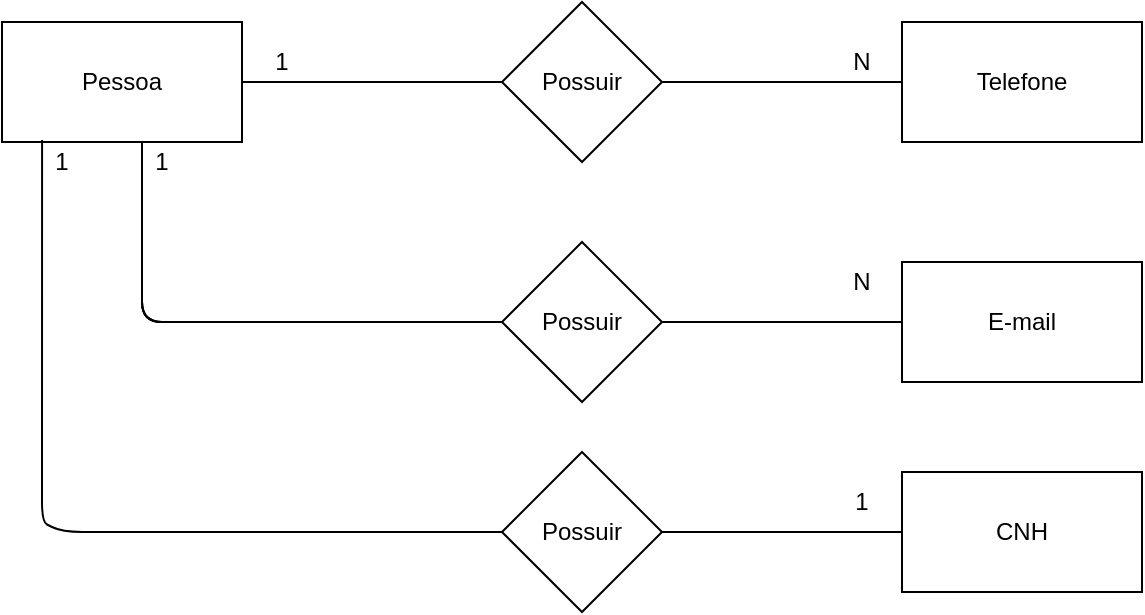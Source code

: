 <mxfile version="14.4.2" type="device" pages="2"><diagram id="vnlCB5IUFS7KibuZLu1g" name="conceitual"><mxGraphModel dx="1422" dy="794" grid="1" gridSize="10" guides="1" tooltips="1" connect="1" arrows="1" fold="1" page="1" pageScale="1" pageWidth="827" pageHeight="1169" math="0" shadow="0"><root><mxCell id="0"/><mxCell id="1" parent="0"/><mxCell id="d5bAeM3xwLGr-4e6CqNT-1" value="Pessoa" style="rounded=0;whiteSpace=wrap;html=1;" parent="1" vertex="1"><mxGeometry x="80" y="300" width="120" height="60" as="geometry"/></mxCell><mxCell id="d5bAeM3xwLGr-4e6CqNT-2" value="Telefone" style="rounded=0;whiteSpace=wrap;html=1;" parent="1" vertex="1"><mxGeometry x="530" y="300" width="120" height="60" as="geometry"/></mxCell><mxCell id="d5bAeM3xwLGr-4e6CqNT-3" value="Possuir" style="rhombus;whiteSpace=wrap;html=1;" parent="1" vertex="1"><mxGeometry x="330" y="290" width="80" height="80" as="geometry"/></mxCell><mxCell id="d5bAeM3xwLGr-4e6CqNT-4" value="E-mail" style="rounded=0;whiteSpace=wrap;html=1;" parent="1" vertex="1"><mxGeometry x="530" y="420" width="120" height="60" as="geometry"/></mxCell><mxCell id="d5bAeM3xwLGr-4e6CqNT-5" value="CNH" style="rounded=0;whiteSpace=wrap;html=1;" parent="1" vertex="1"><mxGeometry x="530" y="525" width="120" height="60" as="geometry"/></mxCell><mxCell id="d5bAeM3xwLGr-4e6CqNT-9" value="" style="endArrow=none;html=1;entryX=0;entryY=0.5;entryDx=0;entryDy=0;" parent="1" target="d5bAeM3xwLGr-4e6CqNT-3" edge="1"><mxGeometry width="50" height="50" relative="1" as="geometry"><mxPoint x="200" y="330" as="sourcePoint"/><mxPoint x="250" y="290" as="targetPoint"/></mxGeometry></mxCell><mxCell id="d5bAeM3xwLGr-4e6CqNT-10" value="" style="endArrow=none;html=1;entryX=0;entryY=0.5;entryDx=0;entryDy=0;" parent="1" target="d5bAeM3xwLGr-4e6CqNT-3" edge="1"><mxGeometry width="50" height="50" relative="1" as="geometry"><mxPoint x="200" y="330" as="sourcePoint"/><mxPoint x="330" y="330" as="targetPoint"/><Array as="points"><mxPoint x="300" y="330"/></Array></mxGeometry></mxCell><mxCell id="d5bAeM3xwLGr-4e6CqNT-11" value="" style="endArrow=none;html=1;entryX=0;entryY=0.5;entryDx=0;entryDy=0;" parent="1" target="d5bAeM3xwLGr-4e6CqNT-3" edge="1"><mxGeometry width="50" height="50" relative="1" as="geometry"><mxPoint x="200" y="330" as="sourcePoint"/><mxPoint x="330" y="330" as="targetPoint"/><Array as="points"><mxPoint x="300" y="330"/></Array></mxGeometry></mxCell><mxCell id="d5bAeM3xwLGr-4e6CqNT-12" value="" style="endArrow=none;html=1;entryX=0;entryY=0.5;entryDx=0;entryDy=0;" parent="1" target="d5bAeM3xwLGr-4e6CqNT-3" edge="1"><mxGeometry width="50" height="50" relative="1" as="geometry"><mxPoint x="200" y="330" as="sourcePoint"/><mxPoint x="330" y="330" as="targetPoint"/><Array as="points"><mxPoint x="260" y="330"/><mxPoint x="300" y="330"/></Array></mxGeometry></mxCell><mxCell id="d5bAeM3xwLGr-4e6CqNT-13" value="" style="endArrow=none;html=1;entryX=0;entryY=0.5;entryDx=0;entryDy=0;" parent="1" target="d5bAeM3xwLGr-4e6CqNT-2" edge="1"><mxGeometry width="50" height="50" relative="1" as="geometry"><mxPoint x="410" y="330" as="sourcePoint"/><mxPoint x="460" y="280" as="targetPoint"/></mxGeometry></mxCell><mxCell id="d5bAeM3xwLGr-4e6CqNT-15" value="" style="endArrow=none;html=1;exitX=0;exitY=0.5;exitDx=0;exitDy=0;entryX=0;entryY=0.5;entryDx=0;entryDy=0;" parent="1" source="d5bAeM3xwLGr-4e6CqNT-4" edge="1" target="jiiwvuN0H-kGRXvUT6e6-1"><mxGeometry width="50" height="50" relative="1" as="geometry"><mxPoint x="320" y="420" as="sourcePoint"/><mxPoint x="370" y="370" as="targetPoint"/></mxGeometry></mxCell><mxCell id="d5bAeM3xwLGr-4e6CqNT-16" value="" style="endArrow=none;html=1;entryX=1;entryY=0.5;entryDx=0;entryDy=0;exitX=0;exitY=0.5;exitDx=0;exitDy=0;" parent="1" source="d5bAeM3xwLGr-4e6CqNT-5" edge="1" target="jiiwvuN0H-kGRXvUT6e6-4"><mxGeometry width="50" height="50" relative="1" as="geometry"><mxPoint x="530" y="550" as="sourcePoint"/><mxPoint x="330" y="510" as="targetPoint"/></mxGeometry></mxCell><mxCell id="d5bAeM3xwLGr-4e6CqNT-17" value="1" style="text;html=1;strokeColor=none;fillColor=none;align=center;verticalAlign=middle;whiteSpace=wrap;rounded=0;" parent="1" vertex="1"><mxGeometry x="200" y="310" width="40" height="20" as="geometry"/></mxCell><mxCell id="d5bAeM3xwLGr-4e6CqNT-18" value="N" style="text;html=1;strokeColor=none;fillColor=none;align=center;verticalAlign=middle;whiteSpace=wrap;rounded=0;" parent="1" vertex="1"><mxGeometry x="490" y="310" width="40" height="20" as="geometry"/></mxCell><mxCell id="d5bAeM3xwLGr-4e6CqNT-19" value="N" style="text;html=1;strokeColor=none;fillColor=none;align=center;verticalAlign=middle;whiteSpace=wrap;rounded=0;" parent="1" vertex="1"><mxGeometry x="490" y="420" width="40" height="20" as="geometry"/></mxCell><mxCell id="d5bAeM3xwLGr-4e6CqNT-20" value="1" style="text;html=1;strokeColor=none;fillColor=none;align=center;verticalAlign=middle;whiteSpace=wrap;rounded=0;" parent="1" vertex="1"><mxGeometry x="500" y="530" width="20" height="20" as="geometry"/></mxCell><mxCell id="jiiwvuN0H-kGRXvUT6e6-1" value="Possuir" style="rhombus;whiteSpace=wrap;html=1;" vertex="1" parent="1"><mxGeometry x="330" y="410" width="80" height="80" as="geometry"/></mxCell><mxCell id="jiiwvuN0H-kGRXvUT6e6-3" value="" style="endArrow=none;html=1;endFill=0;exitX=0;exitY=0.5;exitDx=0;exitDy=0;" edge="1" parent="1" source="jiiwvuN0H-kGRXvUT6e6-1"><mxGeometry width="50" height="50" relative="1" as="geometry"><mxPoint x="100" y="410" as="sourcePoint"/><mxPoint x="150" y="360" as="targetPoint"/><Array as="points"><mxPoint x="150" y="450"/><mxPoint x="150" y="400"/></Array></mxGeometry></mxCell><mxCell id="jiiwvuN0H-kGRXvUT6e6-4" value="Possuir" style="rhombus;whiteSpace=wrap;html=1;" vertex="1" parent="1"><mxGeometry x="330" y="515" width="80" height="80" as="geometry"/></mxCell><mxCell id="jiiwvuN0H-kGRXvUT6e6-5" value="" style="endArrow=none;html=1;endFill=0;exitX=0;exitY=0.5;exitDx=0;exitDy=0;" edge="1" parent="1" source="jiiwvuN0H-kGRXvUT6e6-1"><mxGeometry width="50" height="50" relative="1" as="geometry"><mxPoint x="330" y="450" as="sourcePoint"/><mxPoint x="150" y="360" as="targetPoint"/><Array as="points"><mxPoint x="200" y="450"/><mxPoint x="150" y="450"/><mxPoint x="150" y="400"/></Array></mxGeometry></mxCell><mxCell id="jiiwvuN0H-kGRXvUT6e6-6" value="" style="endArrow=none;html=1;endFill=0;exitX=0;exitY=0.5;exitDx=0;exitDy=0;" edge="1" parent="1" source="jiiwvuN0H-kGRXvUT6e6-1"><mxGeometry width="50" height="50" relative="1" as="geometry"><mxPoint x="330" y="450" as="sourcePoint"/><mxPoint x="150" y="370" as="targetPoint"/><Array as="points"><mxPoint x="200" y="450"/><mxPoint x="150" y="450"/><mxPoint x="150" y="400"/></Array></mxGeometry></mxCell><mxCell id="jiiwvuN0H-kGRXvUT6e6-7" value="" style="endArrow=none;html=1;exitX=0;exitY=0.5;exitDx=0;exitDy=0;entryX=0.167;entryY=0.983;entryDx=0;entryDy=0;entryPerimeter=0;" edge="1" parent="1" source="jiiwvuN0H-kGRXvUT6e6-4" target="d5bAeM3xwLGr-4e6CqNT-1"><mxGeometry width="50" height="50" relative="1" as="geometry"><mxPoint x="330" y="555" as="sourcePoint"/><mxPoint x="80" y="362" as="targetPoint"/><Array as="points"><mxPoint x="110" y="555"/><mxPoint x="100" y="550"/></Array></mxGeometry></mxCell><mxCell id="jiiwvuN0H-kGRXvUT6e6-8" value="1" style="text;html=1;strokeColor=none;fillColor=none;align=center;verticalAlign=middle;whiteSpace=wrap;rounded=0;" vertex="1" parent="1"><mxGeometry x="100" y="360" width="20" height="20" as="geometry"/></mxCell><mxCell id="jiiwvuN0H-kGRXvUT6e6-9" value="1" style="text;html=1;strokeColor=none;fillColor=none;align=center;verticalAlign=middle;whiteSpace=wrap;rounded=0;" vertex="1" parent="1"><mxGeometry x="150" y="360" width="20" height="20" as="geometry"/></mxCell></root></mxGraphModel></diagram><diagram id="U8EZ_FwG7aFbb5qBvwSC" name="logico"><mxGraphModel dx="1422" dy="737" grid="1" gridSize="10" guides="1" tooltips="1" connect="1" arrows="1" fold="1" page="1" pageScale="1" pageWidth="827" pageHeight="1169" math="0" shadow="0"><root><mxCell id="IafbscxLonkrB_pdGzGz-0"/><mxCell id="IafbscxLonkrB_pdGzGz-1" parent="IafbscxLonkrB_pdGzGz-0"/><mxCell id="daJaw3hwhcMlCTsOaGdH-13" value="Telefone" style="shape=table;startSize=30;container=1;collapsible=1;childLayout=tableLayout;fixedRows=1;rowLines=0;fontStyle=1;align=center;resizeLast=1;" vertex="1" parent="IafbscxLonkrB_pdGzGz-1"><mxGeometry x="60" y="100" width="180" height="160" as="geometry"/></mxCell><mxCell id="daJaw3hwhcMlCTsOaGdH-14" value="" style="shape=partialRectangle;collapsible=0;dropTarget=0;pointerEvents=0;fillColor=none;top=0;left=0;bottom=0;right=0;points=[[0,0.5],[1,0.5]];portConstraint=eastwest;" vertex="1" parent="daJaw3hwhcMlCTsOaGdH-13"><mxGeometry y="30" width="180" height="30" as="geometry"/></mxCell><mxCell id="daJaw3hwhcMlCTsOaGdH-15" value="PK" style="shape=partialRectangle;connectable=0;fillColor=none;top=0;left=0;bottom=0;right=0;fontStyle=1;overflow=hidden;" vertex="1" parent="daJaw3hwhcMlCTsOaGdH-14"><mxGeometry width="60" height="30" as="geometry"/></mxCell><mxCell id="daJaw3hwhcMlCTsOaGdH-16" value="idTelefone" style="shape=partialRectangle;connectable=0;fillColor=none;top=0;left=0;bottom=0;right=0;align=left;spacingLeft=6;fontStyle=5;overflow=hidden;" vertex="1" parent="daJaw3hwhcMlCTsOaGdH-14"><mxGeometry x="60" width="120" height="30" as="geometry"/></mxCell><mxCell id="daJaw3hwhcMlCTsOaGdH-17" value="" style="shape=partialRectangle;collapsible=0;dropTarget=0;pointerEvents=0;fillColor=none;top=0;left=0;bottom=1;right=0;points=[[0,0.5],[1,0.5]];portConstraint=eastwest;" vertex="1" parent="daJaw3hwhcMlCTsOaGdH-13"><mxGeometry y="60" width="180" height="30" as="geometry"/></mxCell><mxCell id="daJaw3hwhcMlCTsOaGdH-18" value="FK" style="shape=partialRectangle;connectable=0;fillColor=none;top=0;left=0;bottom=0;right=0;fontStyle=1;overflow=hidden;" vertex="1" parent="daJaw3hwhcMlCTsOaGdH-17"><mxGeometry width="60" height="30" as="geometry"/></mxCell><mxCell id="daJaw3hwhcMlCTsOaGdH-19" value="idPessoa" style="shape=partialRectangle;connectable=0;fillColor=none;top=0;left=0;bottom=0;right=0;align=left;spacingLeft=6;fontStyle=5;overflow=hidden;" vertex="1" parent="daJaw3hwhcMlCTsOaGdH-17"><mxGeometry x="60" width="120" height="30" as="geometry"/></mxCell><mxCell id="daJaw3hwhcMlCTsOaGdH-20" value="" style="shape=partialRectangle;collapsible=0;dropTarget=0;pointerEvents=0;fillColor=none;top=0;left=0;bottom=0;right=0;points=[[0,0.5],[1,0.5]];portConstraint=eastwest;" vertex="1" parent="daJaw3hwhcMlCTsOaGdH-13"><mxGeometry y="90" width="180" height="30" as="geometry"/></mxCell><mxCell id="daJaw3hwhcMlCTsOaGdH-21" value="" style="shape=partialRectangle;connectable=0;fillColor=none;top=0;left=0;bottom=0;right=0;editable=1;overflow=hidden;" vertex="1" parent="daJaw3hwhcMlCTsOaGdH-20"><mxGeometry width="60" height="30" as="geometry"/></mxCell><mxCell id="daJaw3hwhcMlCTsOaGdH-22" value="Numero" style="shape=partialRectangle;connectable=0;fillColor=none;top=0;left=0;bottom=0;right=0;align=left;spacingLeft=6;overflow=hidden;" vertex="1" parent="daJaw3hwhcMlCTsOaGdH-20"><mxGeometry x="60" width="120" height="30" as="geometry"/></mxCell><mxCell id="daJaw3hwhcMlCTsOaGdH-23" value="" style="shape=partialRectangle;collapsible=0;dropTarget=0;pointerEvents=0;fillColor=none;top=0;left=0;bottom=0;right=0;points=[[0,0.5],[1,0.5]];portConstraint=eastwest;" vertex="1" parent="daJaw3hwhcMlCTsOaGdH-13"><mxGeometry y="120" width="180" height="30" as="geometry"/></mxCell><mxCell id="daJaw3hwhcMlCTsOaGdH-24" value="" style="shape=partialRectangle;connectable=0;fillColor=none;top=0;left=0;bottom=0;right=0;editable=1;overflow=hidden;" vertex="1" parent="daJaw3hwhcMlCTsOaGdH-23"><mxGeometry width="60" height="30" as="geometry"/></mxCell><mxCell id="daJaw3hwhcMlCTsOaGdH-25" value="Tipo" style="shape=partialRectangle;connectable=0;fillColor=none;top=0;left=0;bottom=0;right=0;align=left;spacingLeft=6;overflow=hidden;" vertex="1" parent="daJaw3hwhcMlCTsOaGdH-23"><mxGeometry x="60" width="120" height="30" as="geometry"/></mxCell><mxCell id="daJaw3hwhcMlCTsOaGdH-26" value="Pessoa" style="shape=table;startSize=30;container=1;collapsible=1;childLayout=tableLayout;fixedRows=1;rowLines=0;fontStyle=1;align=center;resizeLast=1;" vertex="1" parent="IafbscxLonkrB_pdGzGz-1"><mxGeometry x="324" y="100" width="180" height="130" as="geometry"/></mxCell><mxCell id="daJaw3hwhcMlCTsOaGdH-27" value="" style="shape=partialRectangle;collapsible=0;dropTarget=0;pointerEvents=0;fillColor=none;top=0;left=0;bottom=1;right=0;points=[[0,0.5],[1,0.5]];portConstraint=eastwest;" vertex="1" parent="daJaw3hwhcMlCTsOaGdH-26"><mxGeometry y="30" width="180" height="30" as="geometry"/></mxCell><mxCell id="daJaw3hwhcMlCTsOaGdH-28" value="PK" style="shape=partialRectangle;connectable=0;fillColor=none;top=0;left=0;bottom=0;right=0;fontStyle=1;overflow=hidden;" vertex="1" parent="daJaw3hwhcMlCTsOaGdH-27"><mxGeometry width="30" height="30" as="geometry"/></mxCell><mxCell id="daJaw3hwhcMlCTsOaGdH-29" value="idPessoa" style="shape=partialRectangle;connectable=0;fillColor=none;top=0;left=0;bottom=0;right=0;align=left;spacingLeft=6;fontStyle=5;overflow=hidden;" vertex="1" parent="daJaw3hwhcMlCTsOaGdH-27"><mxGeometry x="30" width="150" height="30" as="geometry"/></mxCell><mxCell id="daJaw3hwhcMlCTsOaGdH-30" value="" style="shape=partialRectangle;collapsible=0;dropTarget=0;pointerEvents=0;fillColor=none;top=0;left=0;bottom=0;right=0;points=[[0,0.5],[1,0.5]];portConstraint=eastwest;" vertex="1" parent="daJaw3hwhcMlCTsOaGdH-26"><mxGeometry y="60" width="180" height="30" as="geometry"/></mxCell><mxCell id="daJaw3hwhcMlCTsOaGdH-31" value="" style="shape=partialRectangle;connectable=0;fillColor=none;top=0;left=0;bottom=0;right=0;editable=1;overflow=hidden;" vertex="1" parent="daJaw3hwhcMlCTsOaGdH-30"><mxGeometry width="30" height="30" as="geometry"/></mxCell><mxCell id="daJaw3hwhcMlCTsOaGdH-32" value="Nome" style="shape=partialRectangle;connectable=0;fillColor=none;top=0;left=0;bottom=0;right=0;align=left;spacingLeft=6;overflow=hidden;" vertex="1" parent="daJaw3hwhcMlCTsOaGdH-30"><mxGeometry x="30" width="150" height="30" as="geometry"/></mxCell><mxCell id="daJaw3hwhcMlCTsOaGdH-33" value="" style="shape=partialRectangle;collapsible=0;dropTarget=0;pointerEvents=0;fillColor=none;top=0;left=0;bottom=0;right=0;points=[[0,0.5],[1,0.5]];portConstraint=eastwest;" vertex="1" parent="daJaw3hwhcMlCTsOaGdH-26"><mxGeometry y="90" width="180" height="30" as="geometry"/></mxCell><mxCell id="daJaw3hwhcMlCTsOaGdH-34" value="" style="shape=partialRectangle;connectable=0;fillColor=none;top=0;left=0;bottom=0;right=0;editable=1;overflow=hidden;" vertex="1" parent="daJaw3hwhcMlCTsOaGdH-33"><mxGeometry width="30" height="30" as="geometry"/></mxCell><mxCell id="daJaw3hwhcMlCTsOaGdH-35" value="Idade" style="shape=partialRectangle;connectable=0;fillColor=none;top=0;left=0;bottom=0;right=0;align=left;spacingLeft=6;overflow=hidden;" vertex="1" parent="daJaw3hwhcMlCTsOaGdH-33"><mxGeometry x="30" width="150" height="30" as="geometry"/></mxCell><mxCell id="BDPvs5JbWzQV8jcE-Nzn-0" value="Email" style="shape=table;startSize=30;container=1;collapsible=1;childLayout=tableLayout;fixedRows=1;rowLines=0;fontStyle=1;align=center;resizeLast=1;" vertex="1" parent="IafbscxLonkrB_pdGzGz-1"><mxGeometry x="610" y="100" width="180" height="160" as="geometry"/></mxCell><mxCell id="BDPvs5JbWzQV8jcE-Nzn-1" value="" style="shape=partialRectangle;collapsible=0;dropTarget=0;pointerEvents=0;fillColor=none;top=0;left=0;bottom=0;right=0;points=[[0,0.5],[1,0.5]];portConstraint=eastwest;" vertex="1" parent="BDPvs5JbWzQV8jcE-Nzn-0"><mxGeometry y="30" width="180" height="30" as="geometry"/></mxCell><mxCell id="BDPvs5JbWzQV8jcE-Nzn-2" value="PK" style="shape=partialRectangle;connectable=0;fillColor=none;top=0;left=0;bottom=0;right=0;fontStyle=1;overflow=hidden;" vertex="1" parent="BDPvs5JbWzQV8jcE-Nzn-1"><mxGeometry width="60" height="30" as="geometry"/></mxCell><mxCell id="BDPvs5JbWzQV8jcE-Nzn-3" value="idEmail" style="shape=partialRectangle;connectable=0;fillColor=none;top=0;left=0;bottom=0;right=0;align=left;spacingLeft=6;fontStyle=5;overflow=hidden;" vertex="1" parent="BDPvs5JbWzQV8jcE-Nzn-1"><mxGeometry x="60" width="120" height="30" as="geometry"/></mxCell><mxCell id="BDPvs5JbWzQV8jcE-Nzn-4" value="" style="shape=partialRectangle;collapsible=0;dropTarget=0;pointerEvents=0;fillColor=none;top=0;left=0;bottom=1;right=0;points=[[0,0.5],[1,0.5]];portConstraint=eastwest;" vertex="1" parent="BDPvs5JbWzQV8jcE-Nzn-0"><mxGeometry y="60" width="180" height="30" as="geometry"/></mxCell><mxCell id="BDPvs5JbWzQV8jcE-Nzn-5" value="FK" style="shape=partialRectangle;connectable=0;fillColor=none;top=0;left=0;bottom=0;right=0;fontStyle=1;overflow=hidden;" vertex="1" parent="BDPvs5JbWzQV8jcE-Nzn-4"><mxGeometry width="60" height="30" as="geometry"/></mxCell><mxCell id="BDPvs5JbWzQV8jcE-Nzn-6" value="idPessoa" style="shape=partialRectangle;connectable=0;fillColor=none;top=0;left=0;bottom=0;right=0;align=left;spacingLeft=6;fontStyle=5;overflow=hidden;" vertex="1" parent="BDPvs5JbWzQV8jcE-Nzn-4"><mxGeometry x="60" width="120" height="30" as="geometry"/></mxCell><mxCell id="BDPvs5JbWzQV8jcE-Nzn-7" value="" style="shape=partialRectangle;collapsible=0;dropTarget=0;pointerEvents=0;fillColor=none;top=0;left=0;bottom=0;right=0;points=[[0,0.5],[1,0.5]];portConstraint=eastwest;" vertex="1" parent="BDPvs5JbWzQV8jcE-Nzn-0"><mxGeometry y="90" width="180" height="30" as="geometry"/></mxCell><mxCell id="BDPvs5JbWzQV8jcE-Nzn-8" value="" style="shape=partialRectangle;connectable=0;fillColor=none;top=0;left=0;bottom=0;right=0;editable=1;overflow=hidden;" vertex="1" parent="BDPvs5JbWzQV8jcE-Nzn-7"><mxGeometry width="60" height="30" as="geometry"/></mxCell><mxCell id="BDPvs5JbWzQV8jcE-Nzn-9" value="Endereço" style="shape=partialRectangle;connectable=0;fillColor=none;top=0;left=0;bottom=0;right=0;align=left;spacingLeft=6;overflow=hidden;" vertex="1" parent="BDPvs5JbWzQV8jcE-Nzn-7"><mxGeometry x="60" width="120" height="30" as="geometry"/></mxCell><mxCell id="M9w-waqZEW3ofZcbQYZ9-0" value="" style="shape=partialRectangle;collapsible=0;dropTarget=0;pointerEvents=0;fillColor=none;top=0;left=0;bottom=0;right=0;points=[[0,0.5],[1,0.5]];portConstraint=eastwest;" vertex="1" parent="BDPvs5JbWzQV8jcE-Nzn-0"><mxGeometry y="120" width="180" height="30" as="geometry"/></mxCell><mxCell id="M9w-waqZEW3ofZcbQYZ9-1" value="" style="shape=partialRectangle;connectable=0;fillColor=none;top=0;left=0;bottom=0;right=0;editable=1;overflow=hidden;" vertex="1" parent="M9w-waqZEW3ofZcbQYZ9-0"><mxGeometry width="60" height="30" as="geometry"/></mxCell><mxCell id="M9w-waqZEW3ofZcbQYZ9-2" value="Senha" style="shape=partialRectangle;connectable=0;fillColor=none;top=0;left=0;bottom=0;right=0;align=left;spacingLeft=6;overflow=hidden;" vertex="1" parent="M9w-waqZEW3ofZcbQYZ9-0"><mxGeometry x="60" width="120" height="30" as="geometry"/></mxCell><mxCell id="_aYzLgyxbXoIWBRotv3A-0" value="CNH" style="shape=table;startSize=30;container=1;collapsible=1;childLayout=tableLayout;fixedRows=1;rowLines=0;fontStyle=1;align=center;resizeLast=1;" vertex="1" parent="IafbscxLonkrB_pdGzGz-1"><mxGeometry x="324" y="300" width="180" height="120" as="geometry"/></mxCell><mxCell id="_aYzLgyxbXoIWBRotv3A-1" value="" style="shape=partialRectangle;collapsible=0;dropTarget=0;pointerEvents=0;fillColor=none;top=0;left=0;bottom=0;right=0;points=[[0,0.5],[1,0.5]];portConstraint=eastwest;" vertex="1" parent="_aYzLgyxbXoIWBRotv3A-0"><mxGeometry y="30" width="180" height="30" as="geometry"/></mxCell><mxCell id="_aYzLgyxbXoIWBRotv3A-2" value="PK" style="shape=partialRectangle;connectable=0;fillColor=none;top=0;left=0;bottom=0;right=0;fontStyle=1;overflow=hidden;" vertex="1" parent="_aYzLgyxbXoIWBRotv3A-1"><mxGeometry width="60" height="30" as="geometry"/></mxCell><mxCell id="_aYzLgyxbXoIWBRotv3A-3" value="idCNH" style="shape=partialRectangle;connectable=0;fillColor=none;top=0;left=0;bottom=0;right=0;align=left;spacingLeft=6;fontStyle=5;overflow=hidden;" vertex="1" parent="_aYzLgyxbXoIWBRotv3A-1"><mxGeometry x="60" width="120" height="30" as="geometry"/></mxCell><mxCell id="_aYzLgyxbXoIWBRotv3A-4" value="" style="shape=partialRectangle;collapsible=0;dropTarget=0;pointerEvents=0;fillColor=none;top=0;left=0;bottom=1;right=0;points=[[0,0.5],[1,0.5]];portConstraint=eastwest;" vertex="1" parent="_aYzLgyxbXoIWBRotv3A-0"><mxGeometry y="60" width="180" height="30" as="geometry"/></mxCell><mxCell id="_aYzLgyxbXoIWBRotv3A-5" value="FK" style="shape=partialRectangle;connectable=0;fillColor=none;top=0;left=0;bottom=0;right=0;fontStyle=1;overflow=hidden;" vertex="1" parent="_aYzLgyxbXoIWBRotv3A-4"><mxGeometry width="60" height="30" as="geometry"/></mxCell><mxCell id="_aYzLgyxbXoIWBRotv3A-6" value="idPessoa" style="shape=partialRectangle;connectable=0;fillColor=none;top=0;left=0;bottom=0;right=0;align=left;spacingLeft=6;fontStyle=5;overflow=hidden;" vertex="1" parent="_aYzLgyxbXoIWBRotv3A-4"><mxGeometry x="60" width="120" height="30" as="geometry"/></mxCell><mxCell id="_aYzLgyxbXoIWBRotv3A-7" value="" style="shape=partialRectangle;collapsible=0;dropTarget=0;pointerEvents=0;fillColor=none;top=0;left=0;bottom=0;right=0;points=[[0,0.5],[1,0.5]];portConstraint=eastwest;" vertex="1" parent="_aYzLgyxbXoIWBRotv3A-0"><mxGeometry y="90" width="180" height="30" as="geometry"/></mxCell><mxCell id="_aYzLgyxbXoIWBRotv3A-8" value="" style="shape=partialRectangle;connectable=0;fillColor=none;top=0;left=0;bottom=0;right=0;editable=1;overflow=hidden;" vertex="1" parent="_aYzLgyxbXoIWBRotv3A-7"><mxGeometry width="60" height="30" as="geometry"/></mxCell><mxCell id="_aYzLgyxbXoIWBRotv3A-9" value="Numero" style="shape=partialRectangle;connectable=0;fillColor=none;top=0;left=0;bottom=0;right=0;align=left;spacingLeft=6;overflow=hidden;" vertex="1" parent="_aYzLgyxbXoIWBRotv3A-7"><mxGeometry x="60" width="120" height="30" as="geometry"/></mxCell><mxCell id="3eXEaZp2cNYCTtEB6ph1-0" value="" style="edgeStyle=entityRelationEdgeStyle;fontSize=12;html=1;endArrow=ERmandOne;startArrow=ERmandOne;" edge="1" parent="IafbscxLonkrB_pdGzGz-1" source="_aYzLgyxbXoIWBRotv3A-4" target="daJaw3hwhcMlCTsOaGdH-27"><mxGeometry width="100" height="100" relative="1" as="geometry"><mxPoint x="440" y="360" as="sourcePoint"/><mxPoint x="540" y="260" as="targetPoint"/></mxGeometry></mxCell><mxCell id="_Ckv-rsnRxcTaAwDqa_z-0" value="" style="edgeStyle=entityRelationEdgeStyle;fontSize=12;html=1;endArrow=ERoneToMany;" edge="1" parent="IafbscxLonkrB_pdGzGz-1" source="daJaw3hwhcMlCTsOaGdH-27" target="daJaw3hwhcMlCTsOaGdH-17"><mxGeometry width="100" height="100" relative="1" as="geometry"><mxPoint x="314" y="640" as="sourcePoint"/><mxPoint x="414" y="540" as="targetPoint"/></mxGeometry></mxCell><mxCell id="_Ckv-rsnRxcTaAwDqa_z-1" value="" style="edgeStyle=entityRelationEdgeStyle;fontSize=12;html=1;endArrow=ERoneToMany;" edge="1" parent="IafbscxLonkrB_pdGzGz-1" source="daJaw3hwhcMlCTsOaGdH-27" target="BDPvs5JbWzQV8jcE-Nzn-4"><mxGeometry width="100" height="100" relative="1" as="geometry"><mxPoint x="580" y="510" as="sourcePoint"/><mxPoint x="680" y="410" as="targetPoint"/></mxGeometry></mxCell></root></mxGraphModel></diagram></mxfile>